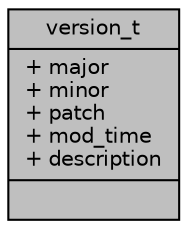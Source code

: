 digraph "version_t"
{
 // INTERACTIVE_SVG=YES
 // LATEX_PDF_SIZE
  bgcolor="transparent";
  edge [fontname="Helvetica",fontsize="10",labelfontname="Helvetica",labelfontsize="10"];
  node [fontname="Helvetica",fontsize="10",shape=record];
  Node1 [label="{version_t\n|+ major\l+ minor\l+ patch\l+ mod_time\l+ description\l|}",height=0.2,width=0.4,color="black", fillcolor="grey75", style="filled", fontcolor="black",tooltip="The version of the dewarp correction library."];
}
